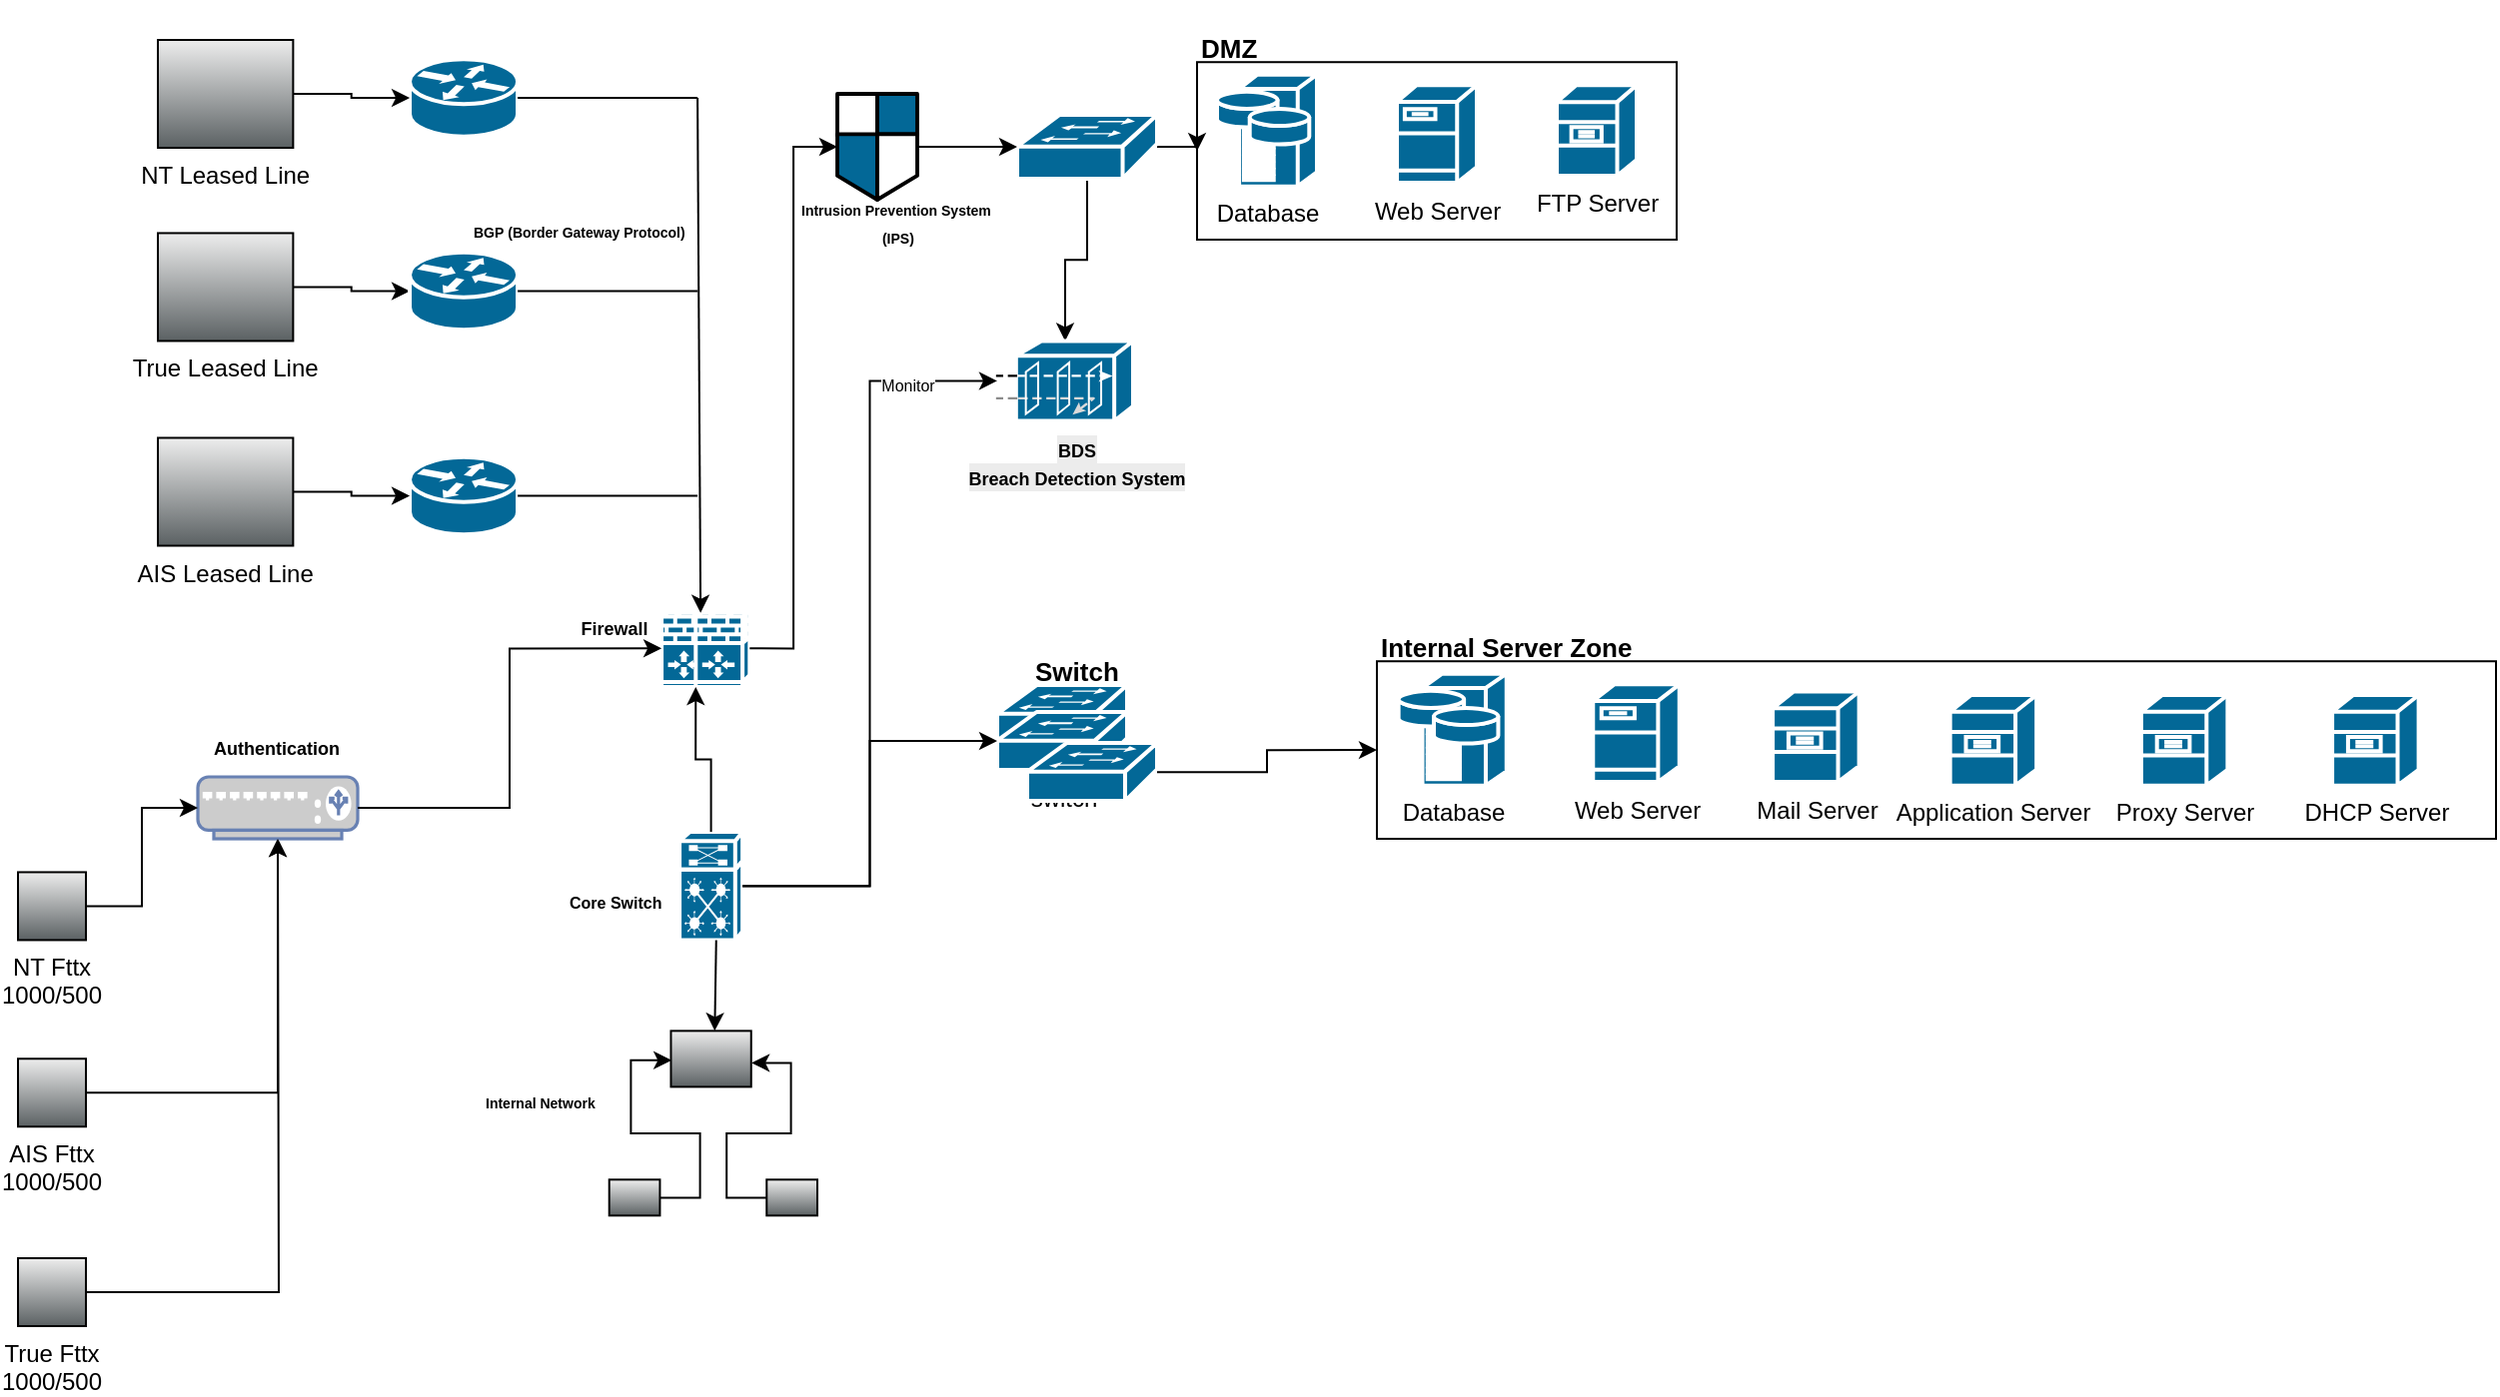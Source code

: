 <mxfile version="28.2.5">
  <diagram name="หน้า-1" id="99uuJ1x5Tp9iezCJqNW2">
    <mxGraphModel dx="1389" dy="749" grid="1" gridSize="10" guides="1" tooltips="1" connect="1" arrows="1" fold="1" page="1" pageScale="1" pageWidth="827" pageHeight="1169" math="0" shadow="0">
      <root>
        <mxCell id="0" />
        <mxCell id="1" parent="0" />
        <mxCell id="9n0rwvkoG3yHyYh7nQm2-39" value="" style="group" vertex="1" connectable="0" parent="1">
          <mxGeometry x="620" y="20" width="240" height="120" as="geometry" />
        </mxCell>
        <mxCell id="9n0rwvkoG3yHyYh7nQm2-36" value="" style="rounded=0;whiteSpace=wrap;html=1;" vertex="1" parent="9n0rwvkoG3yHyYh7nQm2-39">
          <mxGeometry y="31.111" width="240" height="88.889" as="geometry" />
        </mxCell>
        <mxCell id="9n0rwvkoG3yHyYh7nQm2-33" value="Database" style="shape=mxgraph.cisco.servers.storage_server;sketch=0;html=1;pointerEvents=1;dashed=0;fillColor=#036897;strokeColor=#ffffff;strokeWidth=2;verticalLabelPosition=bottom;verticalAlign=top;align=center;outlineConnect=0;" vertex="1" parent="9n0rwvkoG3yHyYh7nQm2-39">
          <mxGeometry x="10.0" y="37.333" width="50.0" height="56" as="geometry" />
        </mxCell>
        <mxCell id="9n0rwvkoG3yHyYh7nQm2-34" value="Web Server" style="shape=mxgraph.cisco.servers.fileserver;sketch=0;html=1;pointerEvents=1;dashed=0;fillColor=#036897;strokeColor=#ffffff;strokeWidth=2;verticalLabelPosition=bottom;verticalAlign=top;align=center;outlineConnect=0;" vertex="1" parent="9n0rwvkoG3yHyYh7nQm2-39">
          <mxGeometry x="100.0" y="42.667" width="40.0" height="48.889" as="geometry" />
        </mxCell>
        <mxCell id="9n0rwvkoG3yHyYh7nQm2-35" value="FTP Server" style="shape=mxgraph.cisco.servers.file_server;sketch=0;html=1;pointerEvents=1;dashed=0;fillColor=#036897;strokeColor=#ffffff;strokeWidth=2;verticalLabelPosition=bottom;verticalAlign=top;align=center;outlineConnect=0;" vertex="1" parent="9n0rwvkoG3yHyYh7nQm2-39">
          <mxGeometry x="180" y="42.667" width="40.0" height="45.333" as="geometry" />
        </mxCell>
        <mxCell id="9n0rwvkoG3yHyYh7nQm2-38" value="&lt;h1 style=&quot;margin-top: 0px;&quot;&gt;&lt;font style=&quot;font-size: 13px;&quot;&gt;DMZ&lt;/font&gt;&lt;/h1&gt;" style="text;html=1;whiteSpace=wrap;overflow=hidden;rounded=0;" vertex="1" parent="9n0rwvkoG3yHyYh7nQm2-39">
          <mxGeometry width="90" height="31.111" as="geometry" />
        </mxCell>
        <mxCell id="9n0rwvkoG3yHyYh7nQm2-40" value="" style="shape=mxgraph.cisco.security.network_security;sketch=0;html=1;pointerEvents=1;dashed=0;fillColor=#036897;strokeColor=#ffffff;strokeWidth=2;verticalLabelPosition=bottom;verticalAlign=top;align=center;outlineConnect=0;" vertex="1" parent="1">
          <mxGeometry x="440" y="67" width="40" height="53" as="geometry" />
        </mxCell>
        <mxCell id="9n0rwvkoG3yHyYh7nQm2-1" value="" style="shape=mxgraph.cisco.switches.virtual_layer_switch;sketch=0;html=1;pointerEvents=1;dashed=0;fillColor=#036897;strokeColor=#ffffff;strokeWidth=2;verticalLabelPosition=bottom;verticalAlign=top;align=center;outlineConnect=0;" vertex="1" parent="1">
          <mxGeometry x="361.047" y="436.557" width="31.506" height="54.164" as="geometry" />
        </mxCell>
        <mxCell id="9n0rwvkoG3yHyYh7nQm2-3" value="NT Leased Line&#xa;" style="shape=mxgraph.networks2.icon;aspect=fixed;fillColor=#EDEDED;strokeColor=#000000;gradientColor=#5B6163;network2IconShadow=1;network2bgFillColor=none;labelPosition=center;verticalLabelPosition=bottom;align=center;verticalAlign=top;network2Icon=mxgraph.networks2.internet;network2IconXOffset=0.001;network2IconYOffset=0.004;network2IconW=0.968;network2IconH=0.772;" vertex="1" parent="1">
          <mxGeometry x="100" y="40" width="67.683" height="54.01" as="geometry" />
        </mxCell>
        <mxCell id="9n0rwvkoG3yHyYh7nQm2-10" style="edgeStyle=orthogonalEdgeStyle;rounded=0;orthogonalLoop=1;jettySize=auto;html=1;" edge="1" parent="1" source="9n0rwvkoG3yHyYh7nQm2-4" target="9n0rwvkoG3yHyYh7nQm2-7">
          <mxGeometry relative="1" as="geometry" />
        </mxCell>
        <mxCell id="9n0rwvkoG3yHyYh7nQm2-4" value="True Leased Line&#xa;" style="shape=mxgraph.networks2.icon;aspect=fixed;fillColor=#EDEDED;strokeColor=#000000;gradientColor=#5B6163;network2IconShadow=1;network2bgFillColor=none;labelPosition=center;verticalLabelPosition=bottom;align=center;verticalAlign=top;network2Icon=mxgraph.networks2.internet;network2IconXOffset=0.001;network2IconYOffset=0.004;network2IconW=0.968;network2IconH=0.772;" vertex="1" parent="1">
          <mxGeometry x="100" y="136.721" width="67.683" height="54.01" as="geometry" />
        </mxCell>
        <mxCell id="9n0rwvkoG3yHyYh7nQm2-5" value="AIS Leased Line&#xa;" style="shape=mxgraph.networks2.icon;aspect=fixed;fillColor=#EDEDED;strokeColor=#000000;gradientColor=#5B6163;network2IconShadow=1;network2bgFillColor=none;labelPosition=center;verticalLabelPosition=bottom;align=center;verticalAlign=top;network2Icon=mxgraph.networks2.internet;network2IconXOffset=0.001;network2IconYOffset=0.004;network2IconW=0.968;network2IconH=0.772;" vertex="1" parent="1">
          <mxGeometry x="100" y="239.246" width="67.683" height="54.01" as="geometry" />
        </mxCell>
        <mxCell id="9n0rwvkoG3yHyYh7nQm2-6" value="" style="shape=mxgraph.cisco.routers.router;sketch=0;html=1;pointerEvents=1;dashed=0;fillColor=#036897;strokeColor=#ffffff;strokeWidth=2;verticalLabelPosition=bottom;verticalAlign=top;align=center;outlineConnect=0;" vertex="1" parent="1">
          <mxGeometry x="226.023" y="49.672" width="54.01" height="38.689" as="geometry" />
        </mxCell>
        <mxCell id="9n0rwvkoG3yHyYh7nQm2-7" value="" style="shape=mxgraph.cisco.routers.router;sketch=0;html=1;pointerEvents=1;dashed=0;fillColor=#036897;strokeColor=#ffffff;strokeWidth=2;verticalLabelPosition=bottom;verticalAlign=top;align=center;outlineConnect=0;" vertex="1" parent="1">
          <mxGeometry x="226.023" y="146.393" width="54.01" height="38.689" as="geometry" />
        </mxCell>
        <mxCell id="9n0rwvkoG3yHyYh7nQm2-8" value="" style="shape=mxgraph.cisco.routers.router;sketch=0;html=1;pointerEvents=1;dashed=0;fillColor=#036897;strokeColor=#ffffff;strokeWidth=2;verticalLabelPosition=bottom;verticalAlign=top;align=center;outlineConnect=0;" vertex="1" parent="1">
          <mxGeometry x="226.023" y="248.918" width="54.01" height="38.689" as="geometry" />
        </mxCell>
        <mxCell id="9n0rwvkoG3yHyYh7nQm2-9" style="edgeStyle=orthogonalEdgeStyle;rounded=0;orthogonalLoop=1;jettySize=auto;html=1;entryX=0;entryY=0.5;entryDx=0;entryDy=0;entryPerimeter=0;" edge="1" parent="1" source="9n0rwvkoG3yHyYh7nQm2-3" target="9n0rwvkoG3yHyYh7nQm2-6">
          <mxGeometry relative="1" as="geometry" />
        </mxCell>
        <mxCell id="9n0rwvkoG3yHyYh7nQm2-11" style="edgeStyle=orthogonalEdgeStyle;rounded=0;orthogonalLoop=1;jettySize=auto;html=1;entryX=0;entryY=0.5;entryDx=0;entryDy=0;entryPerimeter=0;" edge="1" parent="1" source="9n0rwvkoG3yHyYh7nQm2-5" target="9n0rwvkoG3yHyYh7nQm2-8">
          <mxGeometry relative="1" as="geometry" />
        </mxCell>
        <mxCell id="9n0rwvkoG3yHyYh7nQm2-12" value="&lt;h1 style=&quot;margin-top: 0px;&quot;&gt;&lt;font style=&quot;font-size: 7px;&quot;&gt;&lt;font style=&quot;&quot;&gt;BGP&amp;nbsp;&lt;/font&gt;&lt;span style=&quot;background-color: transparent; color: light-dark(rgb(0, 0, 0), rgb(255, 255, 255));&quot;&gt;(Border Gateway Protocol)&lt;/span&gt;&lt;/font&gt;&lt;/h1&gt;" style="text;html=1;whiteSpace=wrap;overflow=hidden;rounded=0;" vertex="1" parent="1">
          <mxGeometry x="256.07" y="109.5" width="122.98" height="46.8" as="geometry" />
        </mxCell>
        <mxCell id="9n0rwvkoG3yHyYh7nQm2-13" value="" style="shape=mxgraph.cisco.security.ios_firewall;sketch=0;html=1;pointerEvents=1;dashed=0;fillColor=#036897;strokeColor=#ffffff;strokeWidth=2;verticalLabelPosition=bottom;verticalAlign=top;align=center;outlineConnect=0;" vertex="1" parent="1">
          <mxGeometry x="352.046" y="325.328" width="27.005" height="38.689" as="geometry" />
        </mxCell>
        <mxCell id="9n0rwvkoG3yHyYh7nQm2-14" value="" style="shape=mxgraph.cisco.security.ios_firewall;sketch=0;html=1;pointerEvents=1;dashed=0;fillColor=#036897;strokeColor=#ffffff;strokeWidth=2;verticalLabelPosition=bottom;verticalAlign=top;align=center;outlineConnect=0;" vertex="1" parent="1">
          <mxGeometry x="369.149" y="325.328" width="27.005" height="38.689" as="geometry" />
        </mxCell>
        <mxCell id="9n0rwvkoG3yHyYh7nQm2-16" value="" style="endArrow=none;html=1;rounded=0;exitX=1;exitY=0.5;exitDx=0;exitDy=0;exitPerimeter=0;" edge="1" parent="1" source="9n0rwvkoG3yHyYh7nQm2-6">
          <mxGeometry width="50" height="50" relative="1" as="geometry">
            <mxPoint x="244.026" y="214.098" as="sourcePoint" />
            <mxPoint x="370.049" y="69.016" as="targetPoint" />
          </mxGeometry>
        </mxCell>
        <mxCell id="9n0rwvkoG3yHyYh7nQm2-17" value="" style="endArrow=none;html=1;rounded=0;exitX=1;exitY=0.5;exitDx=0;exitDy=0;exitPerimeter=0;" edge="1" parent="1" source="9n0rwvkoG3yHyYh7nQm2-7">
          <mxGeometry width="50" height="50" relative="1" as="geometry">
            <mxPoint x="244.026" y="214.098" as="sourcePoint" />
            <mxPoint x="370.049" y="165.738" as="targetPoint" />
          </mxGeometry>
        </mxCell>
        <mxCell id="9n0rwvkoG3yHyYh7nQm2-18" value="" style="endArrow=none;html=1;rounded=0;exitX=1;exitY=0.5;exitDx=0;exitDy=0;exitPerimeter=0;" edge="1" parent="1" source="9n0rwvkoG3yHyYh7nQm2-8">
          <mxGeometry width="50" height="50" relative="1" as="geometry">
            <mxPoint x="244.026" y="214.098" as="sourcePoint" />
            <mxPoint x="370.049" y="268.262" as="targetPoint" />
          </mxGeometry>
        </mxCell>
        <mxCell id="9n0rwvkoG3yHyYh7nQm2-19" value="" style="endArrow=classic;html=1;rounded=0;entryX=0.09;entryY=0.04;entryDx=0;entryDy=0;entryPerimeter=0;" edge="1" parent="1" target="9n0rwvkoG3yHyYh7nQm2-14">
          <mxGeometry width="50" height="50" relative="1" as="geometry">
            <mxPoint x="370.049" y="69.016" as="sourcePoint" />
            <mxPoint x="289.034" y="165.738" as="targetPoint" />
          </mxGeometry>
        </mxCell>
        <mxCell id="9n0rwvkoG3yHyYh7nQm2-20" value="&lt;b style=&quot;&quot;&gt;&lt;font style=&quot;font-size: 9px;&quot;&gt;Firewall&lt;/font&gt;&lt;/b&gt;" style="text;html=1;whiteSpace=wrap;overflow=hidden;rounded=0;align=center;" vertex="1" parent="1">
          <mxGeometry x="288.136" y="319.996" width="81.015" height="33.852" as="geometry" />
        </mxCell>
        <mxCell id="9n0rwvkoG3yHyYh7nQm2-21" value="&lt;b style=&quot;&quot;&gt;&lt;font style=&quot;font-size: 8px;&quot;&gt;Core Switch&lt;/font&gt;&lt;/b&gt;" style="text;html=1;whiteSpace=wrap;overflow=hidden;rounded=0;" vertex="1" parent="1">
          <mxGeometry x="303.91" y="456.72" width="49.46" height="38.62" as="geometry" />
        </mxCell>
        <mxCell id="9n0rwvkoG3yHyYh7nQm2-23" value="" style="shape=mxgraph.networks2.icon;aspect=fixed;fillColor=#EDEDED;strokeColor=#000000;gradientColor=#5B6163;network2IconShadow=1;network2bgFillColor=none;labelPosition=center;verticalLabelPosition=bottom;align=center;verticalAlign=top;network2Icon=mxgraph.networks2.lan;network2IconYOffset=0.056;network2IconW=1.083;network2IconH=0.756;" vertex="1" parent="1">
          <mxGeometry x="356.736" y="536.18" width="40.138" height="28.022" as="geometry" />
        </mxCell>
        <mxCell id="9n0rwvkoG3yHyYh7nQm2-24" value="" style="endArrow=classic;html=1;rounded=0;entryX=0.546;entryY=0;entryDx=0;entryDy=0;entryPerimeter=0;exitX=0.582;exitY=1;exitDx=0;exitDy=0;exitPerimeter=0;" edge="1" parent="1" source="9n0rwvkoG3yHyYh7nQm2-1" target="9n0rwvkoG3yHyYh7nQm2-23">
          <mxGeometry width="50" height="50" relative="1" as="geometry">
            <mxPoint x="379.051" y="494.59" as="sourcePoint" />
            <mxPoint x="379.051" y="533.279" as="targetPoint" />
          </mxGeometry>
        </mxCell>
        <mxCell id="9n0rwvkoG3yHyYh7nQm2-25" value="" style="shape=mxgraph.networks2.icon;aspect=fixed;fillColor=#EDEDED;strokeColor=#000000;gradientColor=#5B6163;network2IconShadow=1;network2bgFillColor=none;labelPosition=center;verticalLabelPosition=bottom;align=center;verticalAlign=top;network2Icon=mxgraph.networks2.pc;network2IconYOffset=-0.059;network2IconW=1.0;network2IconH=0.71;" vertex="1" parent="1">
          <mxGeometry x="325.86" y="610.656" width="25.367" height="18.003" as="geometry" />
        </mxCell>
        <mxCell id="9n0rwvkoG3yHyYh7nQm2-26" value="" style="shape=mxgraph.networks2.icon;aspect=fixed;fillColor=#EDEDED;strokeColor=#000000;gradientColor=#5B6163;network2IconShadow=1;network2bgFillColor=none;labelPosition=center;verticalLabelPosition=bottom;align=center;verticalAlign=top;network2Icon=mxgraph.networks2.pc;network2IconYOffset=-0.059;network2IconW=1.0;network2IconH=0.71;" vertex="1" parent="1">
          <mxGeometry x="404.633" y="610.656" width="25.367" height="18.003" as="geometry" />
        </mxCell>
        <mxCell id="9n0rwvkoG3yHyYh7nQm2-32" value="&lt;b style=&quot;&quot;&gt;&lt;font style=&quot;font-size: 7px;&quot;&gt;Internal Network&lt;/font&gt;&lt;/b&gt;" style="text;html=1;whiteSpace=wrap;overflow=hidden;rounded=0;" vertex="1" parent="1">
          <mxGeometry x="262.03" y="557.46" width="57.97" height="32.54" as="geometry" />
        </mxCell>
        <mxCell id="9n0rwvkoG3yHyYh7nQm2-47" style="edgeStyle=orthogonalEdgeStyle;rounded=0;orthogonalLoop=1;jettySize=auto;html=1;entryX=0;entryY=0.5;entryDx=0;entryDy=0;" edge="1" parent="1" source="9n0rwvkoG3yHyYh7nQm2-42" target="9n0rwvkoG3yHyYh7nQm2-36">
          <mxGeometry relative="1" as="geometry" />
        </mxCell>
        <mxCell id="9n0rwvkoG3yHyYh7nQm2-50" style="edgeStyle=orthogonalEdgeStyle;rounded=0;orthogonalLoop=1;jettySize=auto;html=1;" edge="1" parent="1" source="9n0rwvkoG3yHyYh7nQm2-42" target="9n0rwvkoG3yHyYh7nQm2-49">
          <mxGeometry relative="1" as="geometry" />
        </mxCell>
        <mxCell id="9n0rwvkoG3yHyYh7nQm2-42" value="" style="shape=mxgraph.cisco.switches.workgroup_switch;sketch=0;html=1;pointerEvents=1;dashed=0;fillColor=#036897;strokeColor=#ffffff;strokeWidth=2;verticalLabelPosition=bottom;verticalAlign=top;align=center;outlineConnect=0;" vertex="1" parent="1">
          <mxGeometry x="530" y="77.5" width="70" height="32" as="geometry" />
        </mxCell>
        <mxCell id="9n0rwvkoG3yHyYh7nQm2-46" style="edgeStyle=orthogonalEdgeStyle;rounded=0;orthogonalLoop=1;jettySize=auto;html=1;entryX=0;entryY=0.5;entryDx=0;entryDy=0;entryPerimeter=0;" edge="1" parent="1" source="9n0rwvkoG3yHyYh7nQm2-40" target="9n0rwvkoG3yHyYh7nQm2-42">
          <mxGeometry relative="1" as="geometry" />
        </mxCell>
        <mxCell id="9n0rwvkoG3yHyYh7nQm2-48" value="&lt;font style=&quot;font-size: 7px;&quot;&gt;&lt;b style=&quot;&quot;&gt;Intrusion Prevention System&amp;nbsp;&lt;/b&gt;&lt;/font&gt;&lt;div style=&quot;text-align: center;&quot;&gt;&lt;font style=&quot;font-size: 7px;&quot;&gt;&lt;b style=&quot;&quot;&gt;(IPS)&lt;/b&gt;&lt;/font&gt;&lt;/div&gt;" style="text;html=1;whiteSpace=wrap;overflow=hidden;rounded=0;" vertex="1" parent="1">
          <mxGeometry x="420" y="109.5" width="110" height="40" as="geometry" />
        </mxCell>
        <mxCell id="9n0rwvkoG3yHyYh7nQm2-49" value="" style="shape=mxgraph.cisco.security.guard;sketch=0;html=1;pointerEvents=1;dashed=0;fillColor=#036897;strokeColor=#ffffff;strokeWidth=2;verticalLabelPosition=bottom;verticalAlign=top;align=center;outlineConnect=0;" vertex="1" parent="1">
          <mxGeometry x="520" y="190.73" width="68" height="40" as="geometry" />
        </mxCell>
        <mxCell id="9n0rwvkoG3yHyYh7nQm2-51" style="edgeStyle=orthogonalEdgeStyle;rounded=0;orthogonalLoop=1;jettySize=auto;html=1;entryX=0;entryY=0.5;entryDx=0;entryDy=0;entryPerimeter=0;" edge="1" parent="1" source="9n0rwvkoG3yHyYh7nQm2-1" target="9n0rwvkoG3yHyYh7nQm2-49">
          <mxGeometry relative="1" as="geometry" />
        </mxCell>
        <mxCell id="9n0rwvkoG3yHyYh7nQm2-52" value="&lt;font style=&quot;font-size: 8px;&quot;&gt;Monitor&lt;/font&gt;" style="edgeLabel;html=1;align=center;verticalAlign=middle;resizable=0;points=[];" vertex="1" connectable="0" parent="9n0rwvkoG3yHyYh7nQm2-51">
          <mxGeometry x="0.764" y="-1" relative="1" as="geometry">
            <mxPoint as="offset" />
          </mxGeometry>
        </mxCell>
        <mxCell id="9n0rwvkoG3yHyYh7nQm2-53" value="&lt;b style=&quot;forced-color-adjust: none; color: rgb(0, 0, 0); font-family: Helvetica; font-style: normal; font-variant-ligatures: normal; font-variant-caps: normal; letter-spacing: normal; orphans: 2; text-indent: 0px; text-transform: none; widows: 2; word-spacing: 0px; -webkit-text-stroke-width: 0px; white-space: normal; background-color: rgb(236, 236, 236); text-decoration-thickness: initial; text-decoration-style: initial; text-decoration-color: initial;&quot;&gt;&lt;font style=&quot;font-size: 9px;&quot;&gt;BDS&lt;/font&gt;&lt;/b&gt;&lt;div&gt;&lt;b style=&quot;forced-color-adjust: none; color: rgb(0, 0, 0); font-family: Helvetica; font-style: normal; font-variant-ligatures: normal; font-variant-caps: normal; letter-spacing: normal; orphans: 2; text-indent: 0px; text-transform: none; widows: 2; word-spacing: 0px; -webkit-text-stroke-width: 0px; white-space: normal; background-color: rgb(236, 236, 236); text-decoration-thickness: initial; text-decoration-style: initial; text-decoration-color: initial;&quot;&gt;&lt;font style=&quot;font-size: 9px;&quot;&gt;Breach Detection System&lt;/font&gt;&lt;/b&gt;&lt;/div&gt;" style="text;whiteSpace=wrap;html=1;align=center;" vertex="1" parent="1">
          <mxGeometry x="495" y="230.73" width="130" height="29.27" as="geometry" />
        </mxCell>
        <mxCell id="9n0rwvkoG3yHyYh7nQm2-67" value="" style="group" vertex="1" connectable="0" parent="1">
          <mxGeometry x="520" y="363.05" width="80" height="58.0" as="geometry" />
        </mxCell>
        <mxCell id="9n0rwvkoG3yHyYh7nQm2-66" value="" style="shape=mxgraph.cisco.switches.workgroup_switch;sketch=0;html=1;pointerEvents=1;dashed=0;fillColor=#036897;strokeColor=#ffffff;strokeWidth=2;verticalLabelPosition=bottom;verticalAlign=top;align=center;outlineConnect=0;" vertex="1" parent="9n0rwvkoG3yHyYh7nQm2-67">
          <mxGeometry width="65" height="29" as="geometry" />
        </mxCell>
        <mxCell id="9n0rwvkoG3yHyYh7nQm2-65" value="switch&lt;div&gt;&lt;br&gt;&lt;/div&gt;" style="shape=mxgraph.cisco.switches.workgroup_switch;sketch=0;html=1;pointerEvents=1;dashed=0;fillColor=#036897;strokeColor=#ffffff;strokeWidth=2;verticalLabelPosition=bottom;verticalAlign=top;align=center;outlineConnect=0;" vertex="1" parent="9n0rwvkoG3yHyYh7nQm2-67">
          <mxGeometry y="13.45" width="65" height="29" as="geometry" />
        </mxCell>
        <mxCell id="9n0rwvkoG3yHyYh7nQm2-64" value="" style="shape=mxgraph.cisco.switches.workgroup_switch;sketch=0;html=1;pointerEvents=1;dashed=0;fillColor=#036897;strokeColor=#ffffff;strokeWidth=2;verticalLabelPosition=bottom;verticalAlign=top;align=center;outlineConnect=0;" vertex="1" parent="9n0rwvkoG3yHyYh7nQm2-67">
          <mxGeometry x="15" y="29" width="65" height="29" as="geometry" />
        </mxCell>
        <mxCell id="9n0rwvkoG3yHyYh7nQm2-69" style="edgeStyle=orthogonalEdgeStyle;rounded=0;orthogonalLoop=1;jettySize=auto;html=1;exitX=1;exitY=0.5;exitDx=0;exitDy=0;exitPerimeter=0;entryX=0;entryY=0.5;entryDx=0;entryDy=0;entryPerimeter=0;" edge="1" parent="1" source="9n0rwvkoG3yHyYh7nQm2-1" target="9n0rwvkoG3yHyYh7nQm2-65">
          <mxGeometry relative="1" as="geometry" />
        </mxCell>
        <mxCell id="9n0rwvkoG3yHyYh7nQm2-71" value="&lt;h1 style=&quot;margin-top: 0px;&quot;&gt;&lt;font style=&quot;font-size: 13px;&quot;&gt;Switch&lt;/font&gt;&lt;/h1&gt;" style="text;html=1;whiteSpace=wrap;overflow=hidden;rounded=0;" vertex="1" parent="1">
          <mxGeometry x="537" y="331.94" width="50" height="31.11" as="geometry" />
        </mxCell>
        <mxCell id="9n0rwvkoG3yHyYh7nQm2-73" value="" style="group" vertex="1" connectable="0" parent="1">
          <mxGeometry x="710" y="320" width="560" height="120" as="geometry" />
        </mxCell>
        <mxCell id="9n0rwvkoG3yHyYh7nQm2-55" value="" style="rounded=0;whiteSpace=wrap;html=1;" vertex="1" parent="9n0rwvkoG3yHyYh7nQm2-73">
          <mxGeometry y="31.11" width="560.0" height="88.89" as="geometry" />
        </mxCell>
        <mxCell id="9n0rwvkoG3yHyYh7nQm2-56" value="Database" style="shape=mxgraph.cisco.servers.storage_server;sketch=0;html=1;pointerEvents=1;dashed=0;fillColor=#036897;strokeColor=#ffffff;strokeWidth=2;verticalLabelPosition=bottom;verticalAlign=top;align=center;outlineConnect=0;" vertex="1" parent="9n0rwvkoG3yHyYh7nQm2-73">
          <mxGeometry x="10.813" y="37.333" width="54.065" height="56" as="geometry" />
        </mxCell>
        <mxCell id="9n0rwvkoG3yHyYh7nQm2-57" value="Web Server" style="shape=mxgraph.cisco.servers.fileserver;sketch=0;html=1;pointerEvents=1;dashed=0;fillColor=#036897;strokeColor=#ffffff;strokeWidth=2;verticalLabelPosition=bottom;verticalAlign=top;align=center;outlineConnect=0;" vertex="1" parent="9n0rwvkoG3yHyYh7nQm2-73">
          <mxGeometry x="108.13" y="42.667" width="43.252" height="48.889" as="geometry" />
        </mxCell>
        <mxCell id="9n0rwvkoG3yHyYh7nQm2-58" value="Mail Server" style="shape=mxgraph.cisco.servers.file_server;sketch=0;html=1;pointerEvents=1;dashed=0;fillColor=#036897;strokeColor=#ffffff;strokeWidth=2;verticalLabelPosition=bottom;verticalAlign=top;align=center;outlineConnect=0;" vertex="1" parent="9n0rwvkoG3yHyYh7nQm2-73">
          <mxGeometry x="198.049" y="46.227" width="43.252" height="45.333" as="geometry" />
        </mxCell>
        <mxCell id="9n0rwvkoG3yHyYh7nQm2-59" value="&lt;h1 style=&quot;margin-top: 0px;&quot;&gt;&lt;font style=&quot;font-size: 13px;&quot;&gt;Internal Server Zone&lt;/font&gt;&lt;/h1&gt;" style="text;html=1;whiteSpace=wrap;overflow=hidden;rounded=0;" vertex="1" parent="9n0rwvkoG3yHyYh7nQm2-73">
          <mxGeometry width="204.878" height="31.11" as="geometry" />
        </mxCell>
        <mxCell id="9n0rwvkoG3yHyYh7nQm2-60" value="Application Server" style="shape=mxgraph.cisco.servers.file_server;sketch=0;html=1;pointerEvents=1;dashed=0;fillColor=#036897;strokeColor=#ffffff;strokeWidth=2;verticalLabelPosition=bottom;verticalAlign=top;align=center;outlineConnect=0;" vertex="1" parent="9n0rwvkoG3yHyYh7nQm2-73">
          <mxGeometry x="286.829" y="48" width="43.252" height="45.333" as="geometry" />
        </mxCell>
        <mxCell id="9n0rwvkoG3yHyYh7nQm2-61" value="Proxy Server" style="shape=mxgraph.cisco.servers.file_server;sketch=0;html=1;pointerEvents=1;dashed=0;fillColor=#036897;strokeColor=#ffffff;strokeWidth=2;verticalLabelPosition=bottom;verticalAlign=top;align=center;outlineConnect=0;" vertex="1" parent="9n0rwvkoG3yHyYh7nQm2-73">
          <mxGeometry x="382.439" y="48" width="43.252" height="45.333" as="geometry" />
        </mxCell>
        <mxCell id="9n0rwvkoG3yHyYh7nQm2-62" value="DHCP Server" style="shape=mxgraph.cisco.servers.file_server;sketch=0;html=1;pointerEvents=1;dashed=0;fillColor=#036897;strokeColor=#ffffff;strokeWidth=2;verticalLabelPosition=bottom;verticalAlign=top;align=center;outlineConnect=0;" vertex="1" parent="9n0rwvkoG3yHyYh7nQm2-73">
          <mxGeometry x="478.049" y="48" width="43.252" height="45.333" as="geometry" />
        </mxCell>
        <mxCell id="9n0rwvkoG3yHyYh7nQm2-70" style="edgeStyle=orthogonalEdgeStyle;rounded=0;orthogonalLoop=1;jettySize=auto;html=1;entryX=0;entryY=0.5;entryDx=0;entryDy=0;" edge="1" parent="9n0rwvkoG3yHyYh7nQm2-73" source="9n0rwvkoG3yHyYh7nQm2-64" target="9n0rwvkoG3yHyYh7nQm2-55">
          <mxGeometry relative="1" as="geometry" />
        </mxCell>
        <mxCell id="9n0rwvkoG3yHyYh7nQm2-76" style="edgeStyle=orthogonalEdgeStyle;rounded=0;orthogonalLoop=1;jettySize=auto;html=1;exitX=1;exitY=0.5;exitDx=0;exitDy=0;exitPerimeter=0;entryX=0;entryY=0.5;entryDx=0;entryDy=0;entryPerimeter=0;" edge="1" parent="1" source="9n0rwvkoG3yHyYh7nQm2-14" target="9n0rwvkoG3yHyYh7nQm2-40">
          <mxGeometry relative="1" as="geometry" />
        </mxCell>
        <mxCell id="9n0rwvkoG3yHyYh7nQm2-77" style="edgeStyle=orthogonalEdgeStyle;rounded=0;orthogonalLoop=1;jettySize=auto;html=1;entryX=0.009;entryY=0.526;entryDx=0;entryDy=0;entryPerimeter=0;" edge="1" parent="1" source="9n0rwvkoG3yHyYh7nQm2-25" target="9n0rwvkoG3yHyYh7nQm2-23">
          <mxGeometry relative="1" as="geometry" />
        </mxCell>
        <mxCell id="9n0rwvkoG3yHyYh7nQm2-78" style="edgeStyle=orthogonalEdgeStyle;rounded=0;orthogonalLoop=1;jettySize=auto;html=1;entryX=1.005;entryY=0.572;entryDx=0;entryDy=0;entryPerimeter=0;" edge="1" parent="1" source="9n0rwvkoG3yHyYh7nQm2-26" target="9n0rwvkoG3yHyYh7nQm2-23">
          <mxGeometry relative="1" as="geometry" />
        </mxCell>
        <mxCell id="9n0rwvkoG3yHyYh7nQm2-81" value="NT Fttx&#xa;1000/500" style="fillColorStyles=neutralFill;neutralFill=#9DA6A8;shape=mxgraph.networks2.icon;aspect=fixed;fillColor=#EDEDED;strokeColor=#000000;gradientColor=#5B6163;network2IconShadow=1;network2bgFillColor=none;labelPosition=center;verticalLabelPosition=bottom;align=center;verticalAlign=top;network2Icon=mxgraph.networks2.global_server;network2IconW=1;network2IconH=1;" vertex="1" parent="1">
          <mxGeometry x="30" y="456.72" width="34" height="34" as="geometry" />
        </mxCell>
        <mxCell id="9n0rwvkoG3yHyYh7nQm2-82" value="AIS Fttx&#xa;1000/500" style="fillColorStyles=neutralFill;neutralFill=#9DA6A8;shape=mxgraph.networks2.icon;aspect=fixed;fillColor=#EDEDED;strokeColor=#000000;gradientColor=#5B6163;network2IconShadow=1;network2bgFillColor=none;labelPosition=center;verticalLabelPosition=bottom;align=center;verticalAlign=top;network2Icon=mxgraph.networks2.global_server;network2IconW=1;network2IconH=1;" vertex="1" parent="1">
          <mxGeometry x="30" y="550.13" width="34" height="34" as="geometry" />
        </mxCell>
        <mxCell id="9n0rwvkoG3yHyYh7nQm2-89" style="edgeStyle=orthogonalEdgeStyle;rounded=0;orthogonalLoop=1;jettySize=auto;html=1;" edge="1" parent="1" source="9n0rwvkoG3yHyYh7nQm2-83">
          <mxGeometry relative="1" as="geometry">
            <mxPoint x="160" y="440" as="targetPoint" />
          </mxGeometry>
        </mxCell>
        <mxCell id="9n0rwvkoG3yHyYh7nQm2-83" value="True Fttx&#xa;1000/500" style="fillColorStyles=neutralFill;neutralFill=#9DA6A8;shape=mxgraph.networks2.icon;aspect=fixed;fillColor=#EDEDED;strokeColor=#000000;gradientColor=#5B6163;network2IconShadow=1;network2bgFillColor=none;labelPosition=center;verticalLabelPosition=bottom;align=center;verticalAlign=top;network2Icon=mxgraph.networks2.global_server;network2IconW=1;network2IconH=1;" vertex="1" parent="1">
          <mxGeometry x="30" y="650" width="34" height="34" as="geometry" />
        </mxCell>
        <mxCell id="9n0rwvkoG3yHyYh7nQm2-84" value="" style="fontColor=#0066CC;verticalAlign=top;verticalLabelPosition=bottom;labelPosition=center;align=center;html=1;outlineConnect=0;fillColor=#CCCCCC;strokeColor=#6881B3;gradientColor=none;gradientDirection=north;strokeWidth=2;shape=mxgraph.networks.load_balancer;" vertex="1" parent="1">
          <mxGeometry x="120" y="409" width="80" height="31" as="geometry" />
        </mxCell>
        <mxCell id="9n0rwvkoG3yHyYh7nQm2-86" style="edgeStyle=orthogonalEdgeStyle;rounded=0;orthogonalLoop=1;jettySize=auto;html=1;entryX=0;entryY=0.5;entryDx=0;entryDy=0;entryPerimeter=0;" edge="1" parent="1" source="9n0rwvkoG3yHyYh7nQm2-84" target="9n0rwvkoG3yHyYh7nQm2-13">
          <mxGeometry relative="1" as="geometry" />
        </mxCell>
        <mxCell id="9n0rwvkoG3yHyYh7nQm2-87" style="edgeStyle=orthogonalEdgeStyle;rounded=0;orthogonalLoop=1;jettySize=auto;html=1;entryX=0;entryY=0.5;entryDx=0;entryDy=0;entryPerimeter=0;" edge="1" parent="1" source="9n0rwvkoG3yHyYh7nQm2-81" target="9n0rwvkoG3yHyYh7nQm2-84">
          <mxGeometry relative="1" as="geometry" />
        </mxCell>
        <mxCell id="9n0rwvkoG3yHyYh7nQm2-88" style="edgeStyle=orthogonalEdgeStyle;rounded=0;orthogonalLoop=1;jettySize=auto;html=1;entryX=0.5;entryY=1;entryDx=0;entryDy=0;entryPerimeter=0;" edge="1" parent="1" source="9n0rwvkoG3yHyYh7nQm2-82" target="9n0rwvkoG3yHyYh7nQm2-84">
          <mxGeometry relative="1" as="geometry" />
        </mxCell>
        <mxCell id="9n0rwvkoG3yHyYh7nQm2-90" style="edgeStyle=orthogonalEdgeStyle;rounded=0;orthogonalLoop=1;jettySize=auto;html=1;exitX=0.5;exitY=0;exitDx=0;exitDy=0;exitPerimeter=0;entryX=0;entryY=1;entryDx=0;entryDy=0;entryPerimeter=0;" edge="1" parent="1" source="9n0rwvkoG3yHyYh7nQm2-1" target="9n0rwvkoG3yHyYh7nQm2-14">
          <mxGeometry relative="1" as="geometry" />
        </mxCell>
        <mxCell id="9n0rwvkoG3yHyYh7nQm2-91" value="&lt;b style=&quot;&quot;&gt;&lt;font style=&quot;font-size: 9px;&quot;&gt;Authentication&lt;/font&gt;&lt;/b&gt;" style="text;html=1;whiteSpace=wrap;overflow=hidden;rounded=0;align=center;" vertex="1" parent="1">
          <mxGeometry x="118.99" y="380" width="81.015" height="33.852" as="geometry" />
        </mxCell>
      </root>
    </mxGraphModel>
  </diagram>
</mxfile>

